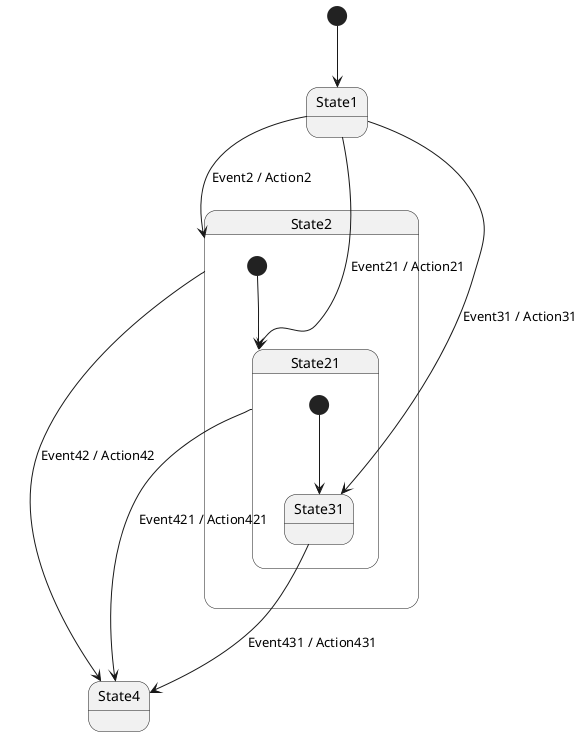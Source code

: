 @startuml

[*] --> State1


state State2 {
  state State21 {
    [*] --> State31
  }

  [*] --> State21
}

State1 --> State31 : Event31 / Action31
State1 --> State21 : Event21 / Action21
State1 --> State2 : Event2 / Action2

State31 --> State4 : Event431 / Action431
State21 --> State4 : Event421 / Action421
State2 --> State4 : Event42 / Action42




@enduml
